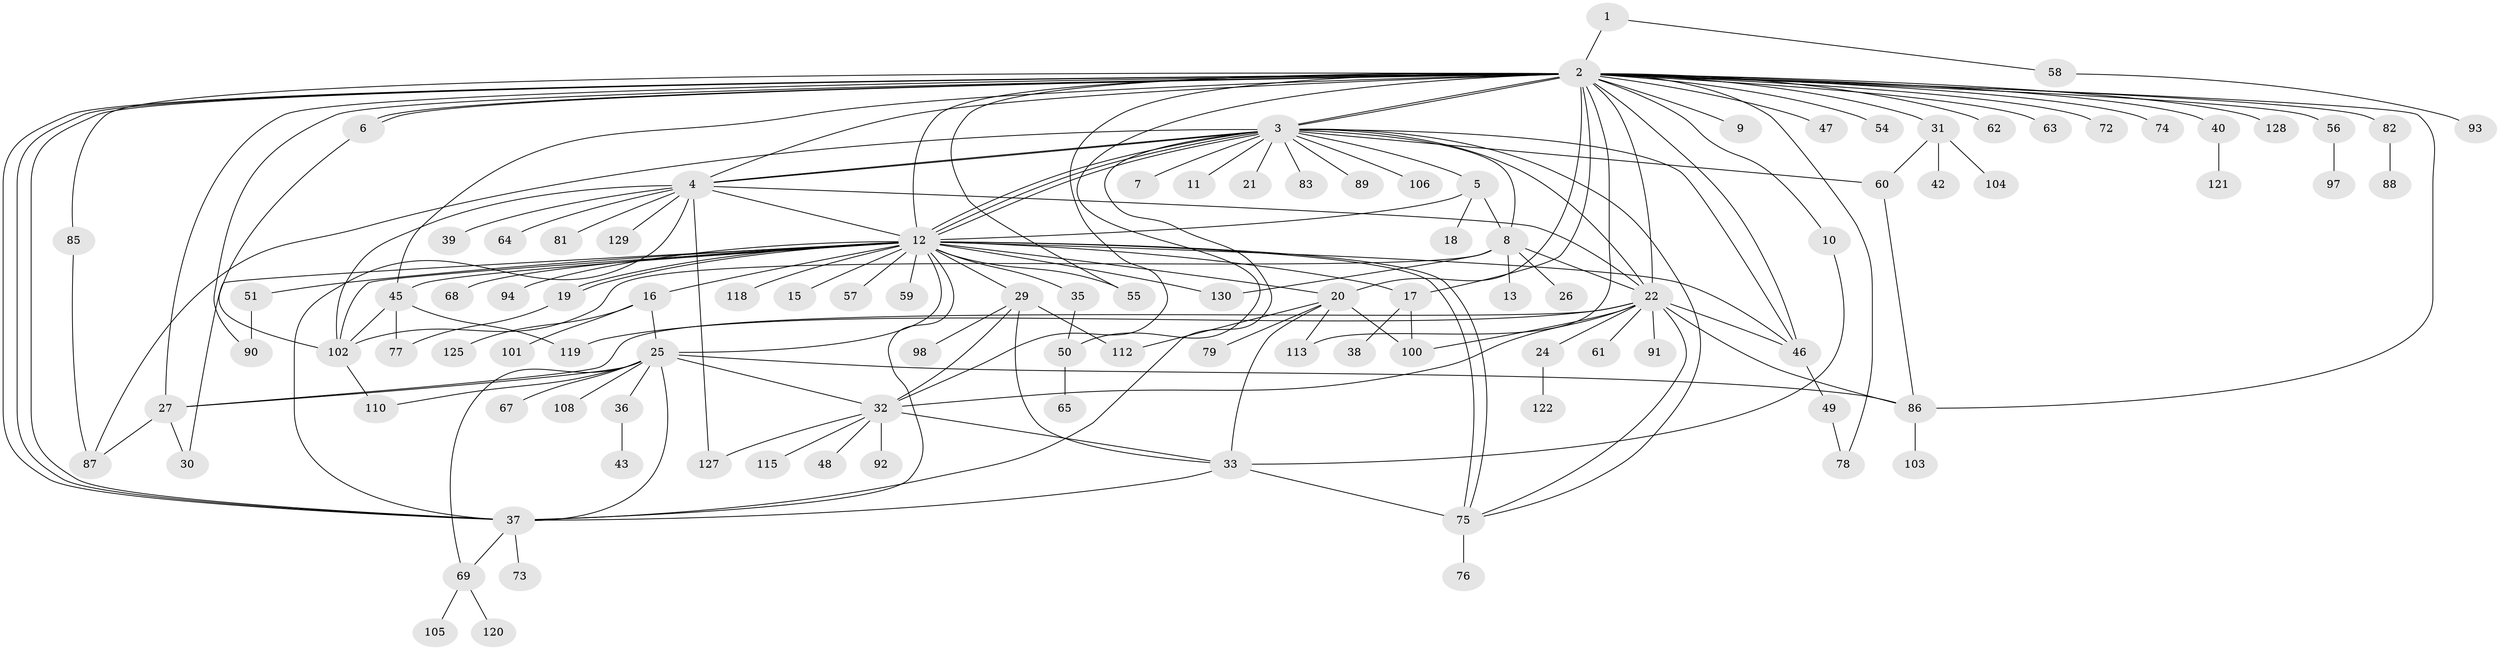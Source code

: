 // original degree distribution, {2: 0.2230769230769231, 30: 0.007692307692307693, 21: 0.007692307692307693, 12: 0.007692307692307693, 4: 0.023076923076923078, 3: 0.08461538461538462, 1: 0.47692307692307695, 6: 0.03076923076923077, 25: 0.007692307692307693, 17: 0.007692307692307693, 5: 0.05384615384615385, 8: 0.023076923076923078, 11: 0.015384615384615385, 10: 0.007692307692307693, 9: 0.007692307692307693, 7: 0.015384615384615385}
// Generated by graph-tools (version 1.1) at 2025/41/03/06/25 10:41:46]
// undirected, 105 vertices, 169 edges
graph export_dot {
graph [start="1"]
  node [color=gray90,style=filled];
  1;
  2 [super="+14"];
  3 [super="+71"];
  4 [super="+116"];
  5;
  6;
  7;
  8 [super="+28"];
  9;
  10 [super="+111"];
  11;
  12 [super="+23"];
  13;
  15;
  16 [super="+95"];
  17 [super="+84"];
  18;
  19 [super="+41"];
  20 [super="+114"];
  21;
  22 [super="+44"];
  24;
  25 [super="+34"];
  26;
  27 [super="+52"];
  29;
  30;
  31 [super="+126"];
  32 [super="+124"];
  33 [super="+66"];
  35;
  36;
  37;
  38;
  39;
  40 [super="+80"];
  42;
  43;
  45 [super="+99"];
  46 [super="+70"];
  47;
  48;
  49 [super="+53"];
  50 [super="+117"];
  51;
  54;
  55;
  56;
  57;
  58;
  59;
  60 [super="+107"];
  61;
  62 [super="+96"];
  63;
  64;
  65;
  67;
  68;
  69;
  72;
  73;
  74;
  75 [super="+109"];
  76;
  77;
  78;
  79;
  81;
  82;
  83;
  85;
  86 [super="+123"];
  87;
  88;
  89;
  90;
  91;
  92;
  93;
  94;
  97;
  98;
  100;
  101;
  102;
  103;
  104;
  105;
  106;
  108;
  110;
  112;
  113;
  115;
  118;
  119;
  120;
  121;
  122;
  125;
  127;
  128;
  129;
  130;
  1 -- 2;
  1 -- 58;
  2 -- 3;
  2 -- 3;
  2 -- 4 [weight=2];
  2 -- 6;
  2 -- 6;
  2 -- 9;
  2 -- 10;
  2 -- 12 [weight=3];
  2 -- 17 [weight=2];
  2 -- 31;
  2 -- 37;
  2 -- 37;
  2 -- 37;
  2 -- 45;
  2 -- 46 [weight=2];
  2 -- 55;
  2 -- 62;
  2 -- 63;
  2 -- 72;
  2 -- 78;
  2 -- 82 [weight=2];
  2 -- 85;
  2 -- 90;
  2 -- 86;
  2 -- 50;
  2 -- 27;
  2 -- 128;
  2 -- 74;
  2 -- 20;
  2 -- 22;
  2 -- 32;
  2 -- 40;
  2 -- 47;
  2 -- 113;
  2 -- 54;
  2 -- 56;
  3 -- 4;
  3 -- 4;
  3 -- 5;
  3 -- 7;
  3 -- 8;
  3 -- 11;
  3 -- 12 [weight=2];
  3 -- 12;
  3 -- 12;
  3 -- 21;
  3 -- 22;
  3 -- 37;
  3 -- 60;
  3 -- 75;
  3 -- 83;
  3 -- 87;
  3 -- 106;
  3 -- 89;
  3 -- 46;
  4 -- 22;
  4 -- 37;
  4 -- 39;
  4 -- 64;
  4 -- 81;
  4 -- 127;
  4 -- 129;
  4 -- 12;
  4 -- 102;
  5 -- 18;
  5 -- 12;
  5 -- 8;
  6 -- 102;
  8 -- 13;
  8 -- 26;
  8 -- 102;
  8 -- 130;
  8 -- 22;
  10 -- 33;
  12 -- 15;
  12 -- 16;
  12 -- 17;
  12 -- 19 [weight=2];
  12 -- 19;
  12 -- 29;
  12 -- 30;
  12 -- 35;
  12 -- 37;
  12 -- 45;
  12 -- 46;
  12 -- 51;
  12 -- 59;
  12 -- 75;
  12 -- 75;
  12 -- 94;
  12 -- 102;
  12 -- 118;
  12 -- 130;
  12 -- 68;
  12 -- 20;
  12 -- 55;
  12 -- 25;
  12 -- 57;
  16 -- 101;
  16 -- 125;
  16 -- 25;
  17 -- 38;
  17 -- 100;
  19 -- 77;
  20 -- 33;
  20 -- 79;
  20 -- 100;
  20 -- 112;
  20 -- 113;
  22 -- 24;
  22 -- 27;
  22 -- 32 [weight=2];
  22 -- 100;
  22 -- 119;
  22 -- 75;
  22 -- 46;
  22 -- 86;
  22 -- 91;
  22 -- 61;
  24 -- 122;
  25 -- 108;
  25 -- 32;
  25 -- 67;
  25 -- 36;
  25 -- 69;
  25 -- 37;
  25 -- 110;
  25 -- 86;
  25 -- 27;
  27 -- 87;
  27 -- 30;
  29 -- 32;
  29 -- 33;
  29 -- 98;
  29 -- 112;
  31 -- 42;
  31 -- 104;
  31 -- 60;
  32 -- 48;
  32 -- 92;
  32 -- 115;
  32 -- 127;
  32 -- 33;
  33 -- 37;
  33 -- 75;
  35 -- 50;
  36 -- 43;
  37 -- 69;
  37 -- 73;
  40 -- 121;
  45 -- 77;
  45 -- 102;
  45 -- 119;
  46 -- 49;
  49 -- 78;
  50 -- 65;
  51 -- 90;
  56 -- 97;
  58 -- 93;
  60 -- 86;
  69 -- 105;
  69 -- 120;
  75 -- 76;
  82 -- 88;
  85 -- 87;
  86 -- 103;
  102 -- 110;
}
